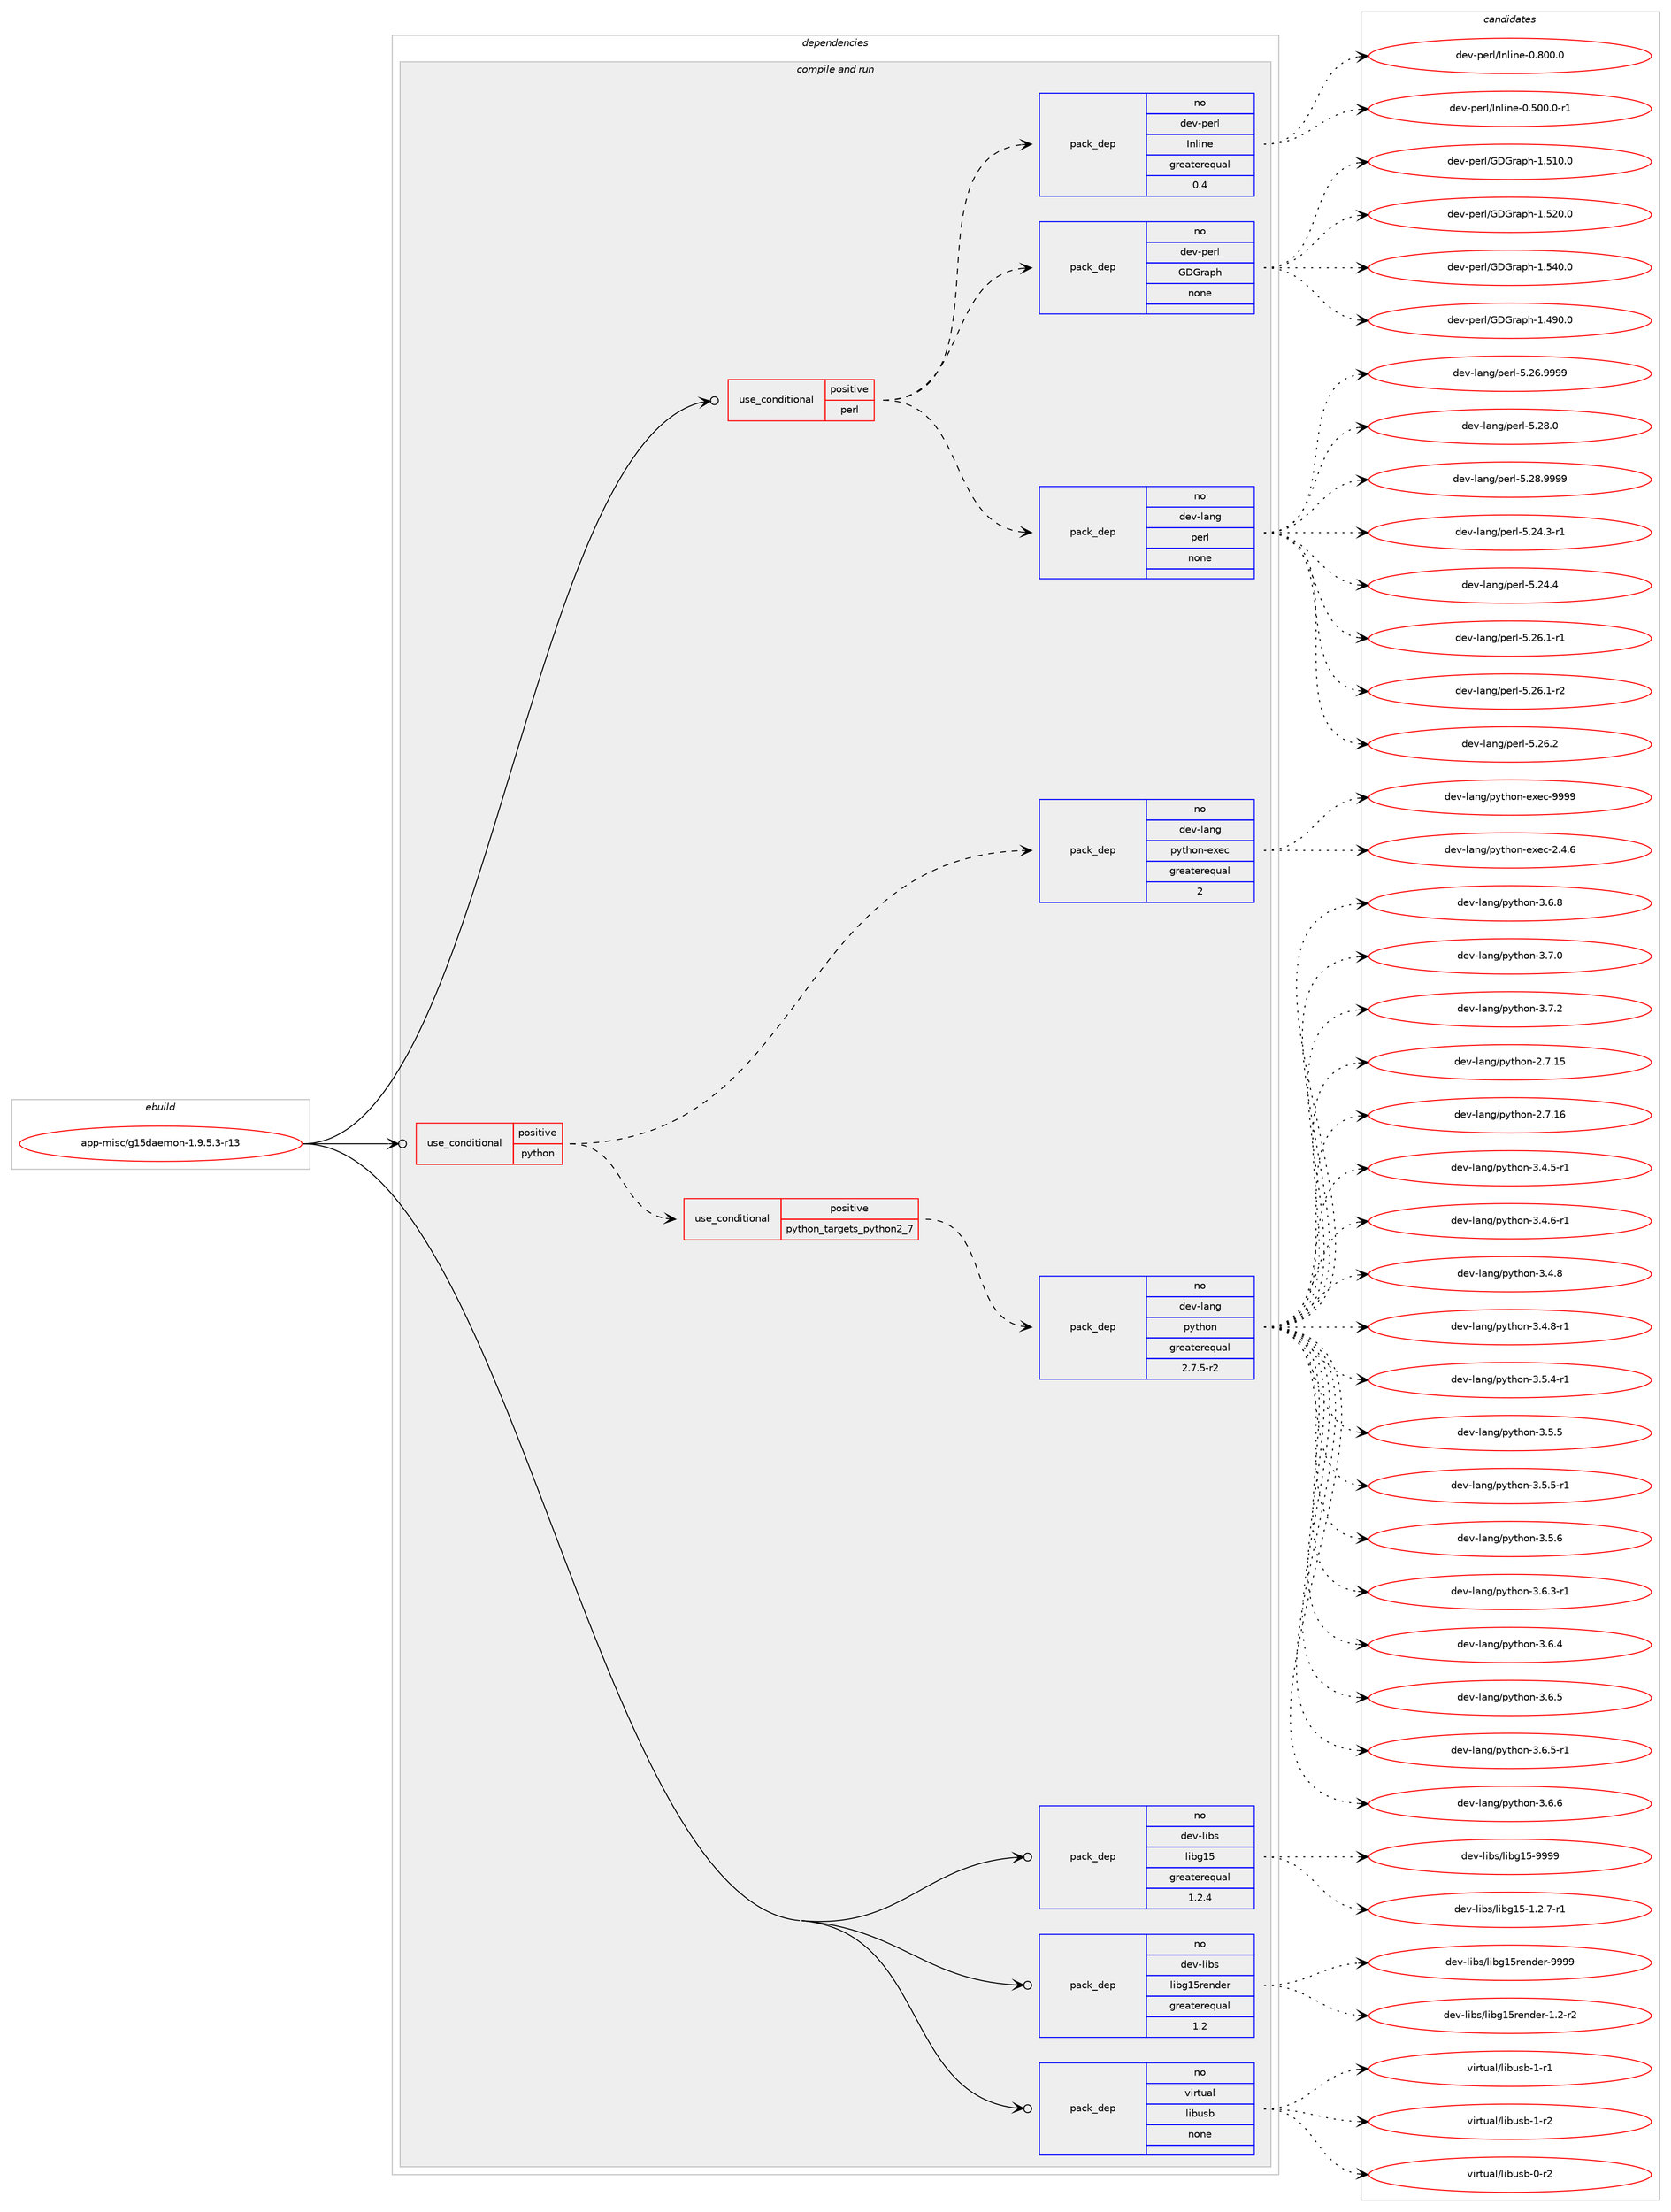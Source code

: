 digraph prolog {

# *************
# Graph options
# *************

newrank=true;
concentrate=true;
compound=true;
graph [rankdir=LR,fontname=Helvetica,fontsize=10,ranksep=1.5];#, ranksep=2.5, nodesep=0.2];
edge  [arrowhead=vee];
node  [fontname=Helvetica,fontsize=10];

# **********
# The ebuild
# **********

subgraph cluster_leftcol {
color=gray;
rank=same;
label=<<i>ebuild</i>>;
id [label="app-misc/g15daemon-1.9.5.3-r13", color=red, width=4, href="../app-misc/g15daemon-1.9.5.3-r13.svg"];
}

# ****************
# The dependencies
# ****************

subgraph cluster_midcol {
color=gray;
label=<<i>dependencies</i>>;
subgraph cluster_compile {
fillcolor="#eeeeee";
style=filled;
label=<<i>compile</i>>;
}
subgraph cluster_compileandrun {
fillcolor="#eeeeee";
style=filled;
label=<<i>compile and run</i>>;
subgraph cond353239 {
dependency1298647 [label=<<TABLE BORDER="0" CELLBORDER="1" CELLSPACING="0" CELLPADDING="4"><TR><TD ROWSPAN="3" CELLPADDING="10">use_conditional</TD></TR><TR><TD>positive</TD></TR><TR><TD>perl</TD></TR></TABLE>>, shape=none, color=red];
subgraph pack925198 {
dependency1298648 [label=<<TABLE BORDER="0" CELLBORDER="1" CELLSPACING="0" CELLPADDING="4" WIDTH="220"><TR><TD ROWSPAN="6" CELLPADDING="30">pack_dep</TD></TR><TR><TD WIDTH="110">no</TD></TR><TR><TD>dev-lang</TD></TR><TR><TD>perl</TD></TR><TR><TD>none</TD></TR><TR><TD></TD></TR></TABLE>>, shape=none, color=blue];
}
dependency1298647:e -> dependency1298648:w [weight=20,style="dashed",arrowhead="vee"];
subgraph pack925199 {
dependency1298649 [label=<<TABLE BORDER="0" CELLBORDER="1" CELLSPACING="0" CELLPADDING="4" WIDTH="220"><TR><TD ROWSPAN="6" CELLPADDING="30">pack_dep</TD></TR><TR><TD WIDTH="110">no</TD></TR><TR><TD>dev-perl</TD></TR><TR><TD>GDGraph</TD></TR><TR><TD>none</TD></TR><TR><TD></TD></TR></TABLE>>, shape=none, color=blue];
}
dependency1298647:e -> dependency1298649:w [weight=20,style="dashed",arrowhead="vee"];
subgraph pack925200 {
dependency1298650 [label=<<TABLE BORDER="0" CELLBORDER="1" CELLSPACING="0" CELLPADDING="4" WIDTH="220"><TR><TD ROWSPAN="6" CELLPADDING="30">pack_dep</TD></TR><TR><TD WIDTH="110">no</TD></TR><TR><TD>dev-perl</TD></TR><TR><TD>Inline</TD></TR><TR><TD>greaterequal</TD></TR><TR><TD>0.4</TD></TR></TABLE>>, shape=none, color=blue];
}
dependency1298647:e -> dependency1298650:w [weight=20,style="dashed",arrowhead="vee"];
}
id:e -> dependency1298647:w [weight=20,style="solid",arrowhead="odotvee"];
subgraph cond353240 {
dependency1298651 [label=<<TABLE BORDER="0" CELLBORDER="1" CELLSPACING="0" CELLPADDING="4"><TR><TD ROWSPAN="3" CELLPADDING="10">use_conditional</TD></TR><TR><TD>positive</TD></TR><TR><TD>python</TD></TR></TABLE>>, shape=none, color=red];
subgraph cond353241 {
dependency1298652 [label=<<TABLE BORDER="0" CELLBORDER="1" CELLSPACING="0" CELLPADDING="4"><TR><TD ROWSPAN="3" CELLPADDING="10">use_conditional</TD></TR><TR><TD>positive</TD></TR><TR><TD>python_targets_python2_7</TD></TR></TABLE>>, shape=none, color=red];
subgraph pack925201 {
dependency1298653 [label=<<TABLE BORDER="0" CELLBORDER="1" CELLSPACING="0" CELLPADDING="4" WIDTH="220"><TR><TD ROWSPAN="6" CELLPADDING="30">pack_dep</TD></TR><TR><TD WIDTH="110">no</TD></TR><TR><TD>dev-lang</TD></TR><TR><TD>python</TD></TR><TR><TD>greaterequal</TD></TR><TR><TD>2.7.5-r2</TD></TR></TABLE>>, shape=none, color=blue];
}
dependency1298652:e -> dependency1298653:w [weight=20,style="dashed",arrowhead="vee"];
}
dependency1298651:e -> dependency1298652:w [weight=20,style="dashed",arrowhead="vee"];
subgraph pack925202 {
dependency1298654 [label=<<TABLE BORDER="0" CELLBORDER="1" CELLSPACING="0" CELLPADDING="4" WIDTH="220"><TR><TD ROWSPAN="6" CELLPADDING="30">pack_dep</TD></TR><TR><TD WIDTH="110">no</TD></TR><TR><TD>dev-lang</TD></TR><TR><TD>python-exec</TD></TR><TR><TD>greaterequal</TD></TR><TR><TD>2</TD></TR></TABLE>>, shape=none, color=blue];
}
dependency1298651:e -> dependency1298654:w [weight=20,style="dashed",arrowhead="vee"];
}
id:e -> dependency1298651:w [weight=20,style="solid",arrowhead="odotvee"];
subgraph pack925203 {
dependency1298655 [label=<<TABLE BORDER="0" CELLBORDER="1" CELLSPACING="0" CELLPADDING="4" WIDTH="220"><TR><TD ROWSPAN="6" CELLPADDING="30">pack_dep</TD></TR><TR><TD WIDTH="110">no</TD></TR><TR><TD>dev-libs</TD></TR><TR><TD>libg15</TD></TR><TR><TD>greaterequal</TD></TR><TR><TD>1.2.4</TD></TR></TABLE>>, shape=none, color=blue];
}
id:e -> dependency1298655:w [weight=20,style="solid",arrowhead="odotvee"];
subgraph pack925204 {
dependency1298656 [label=<<TABLE BORDER="0" CELLBORDER="1" CELLSPACING="0" CELLPADDING="4" WIDTH="220"><TR><TD ROWSPAN="6" CELLPADDING="30">pack_dep</TD></TR><TR><TD WIDTH="110">no</TD></TR><TR><TD>dev-libs</TD></TR><TR><TD>libg15render</TD></TR><TR><TD>greaterequal</TD></TR><TR><TD>1.2</TD></TR></TABLE>>, shape=none, color=blue];
}
id:e -> dependency1298656:w [weight=20,style="solid",arrowhead="odotvee"];
subgraph pack925205 {
dependency1298657 [label=<<TABLE BORDER="0" CELLBORDER="1" CELLSPACING="0" CELLPADDING="4" WIDTH="220"><TR><TD ROWSPAN="6" CELLPADDING="30">pack_dep</TD></TR><TR><TD WIDTH="110">no</TD></TR><TR><TD>virtual</TD></TR><TR><TD>libusb</TD></TR><TR><TD>none</TD></TR><TR><TD></TD></TR></TABLE>>, shape=none, color=blue];
}
id:e -> dependency1298657:w [weight=20,style="solid",arrowhead="odotvee"];
}
subgraph cluster_run {
fillcolor="#eeeeee";
style=filled;
label=<<i>run</i>>;
}
}

# **************
# The candidates
# **************

subgraph cluster_choices {
rank=same;
color=gray;
label=<<i>candidates</i>>;

subgraph choice925198 {
color=black;
nodesep=1;
choice100101118451089711010347112101114108455346505246514511449 [label="dev-lang/perl-5.24.3-r1", color=red, width=4,href="../dev-lang/perl-5.24.3-r1.svg"];
choice10010111845108971101034711210111410845534650524652 [label="dev-lang/perl-5.24.4", color=red, width=4,href="../dev-lang/perl-5.24.4.svg"];
choice100101118451089711010347112101114108455346505446494511449 [label="dev-lang/perl-5.26.1-r1", color=red, width=4,href="../dev-lang/perl-5.26.1-r1.svg"];
choice100101118451089711010347112101114108455346505446494511450 [label="dev-lang/perl-5.26.1-r2", color=red, width=4,href="../dev-lang/perl-5.26.1-r2.svg"];
choice10010111845108971101034711210111410845534650544650 [label="dev-lang/perl-5.26.2", color=red, width=4,href="../dev-lang/perl-5.26.2.svg"];
choice10010111845108971101034711210111410845534650544657575757 [label="dev-lang/perl-5.26.9999", color=red, width=4,href="../dev-lang/perl-5.26.9999.svg"];
choice10010111845108971101034711210111410845534650564648 [label="dev-lang/perl-5.28.0", color=red, width=4,href="../dev-lang/perl-5.28.0.svg"];
choice10010111845108971101034711210111410845534650564657575757 [label="dev-lang/perl-5.28.9999", color=red, width=4,href="../dev-lang/perl-5.28.9999.svg"];
dependency1298648:e -> choice100101118451089711010347112101114108455346505246514511449:w [style=dotted,weight="100"];
dependency1298648:e -> choice10010111845108971101034711210111410845534650524652:w [style=dotted,weight="100"];
dependency1298648:e -> choice100101118451089711010347112101114108455346505446494511449:w [style=dotted,weight="100"];
dependency1298648:e -> choice100101118451089711010347112101114108455346505446494511450:w [style=dotted,weight="100"];
dependency1298648:e -> choice10010111845108971101034711210111410845534650544650:w [style=dotted,weight="100"];
dependency1298648:e -> choice10010111845108971101034711210111410845534650544657575757:w [style=dotted,weight="100"];
dependency1298648:e -> choice10010111845108971101034711210111410845534650564648:w [style=dotted,weight="100"];
dependency1298648:e -> choice10010111845108971101034711210111410845534650564657575757:w [style=dotted,weight="100"];
}
subgraph choice925199 {
color=black;
nodesep=1;
choice1001011184511210111410847716871114971121044549465257484648 [label="dev-perl/GDGraph-1.490.0", color=red, width=4,href="../dev-perl/GDGraph-1.490.0.svg"];
choice1001011184511210111410847716871114971121044549465349484648 [label="dev-perl/GDGraph-1.510.0", color=red, width=4,href="../dev-perl/GDGraph-1.510.0.svg"];
choice1001011184511210111410847716871114971121044549465350484648 [label="dev-perl/GDGraph-1.520.0", color=red, width=4,href="../dev-perl/GDGraph-1.520.0.svg"];
choice1001011184511210111410847716871114971121044549465352484648 [label="dev-perl/GDGraph-1.540.0", color=red, width=4,href="../dev-perl/GDGraph-1.540.0.svg"];
dependency1298649:e -> choice1001011184511210111410847716871114971121044549465257484648:w [style=dotted,weight="100"];
dependency1298649:e -> choice1001011184511210111410847716871114971121044549465349484648:w [style=dotted,weight="100"];
dependency1298649:e -> choice1001011184511210111410847716871114971121044549465350484648:w [style=dotted,weight="100"];
dependency1298649:e -> choice1001011184511210111410847716871114971121044549465352484648:w [style=dotted,weight="100"];
}
subgraph choice925200 {
color=black;
nodesep=1;
choice10010111845112101114108477311010810511010145484653484846484511449 [label="dev-perl/Inline-0.500.0-r1", color=red, width=4,href="../dev-perl/Inline-0.500.0-r1.svg"];
choice1001011184511210111410847731101081051101014548465648484648 [label="dev-perl/Inline-0.800.0", color=red, width=4,href="../dev-perl/Inline-0.800.0.svg"];
dependency1298650:e -> choice10010111845112101114108477311010810511010145484653484846484511449:w [style=dotted,weight="100"];
dependency1298650:e -> choice1001011184511210111410847731101081051101014548465648484648:w [style=dotted,weight="100"];
}
subgraph choice925201 {
color=black;
nodesep=1;
choice10010111845108971101034711212111610411111045504655464953 [label="dev-lang/python-2.7.15", color=red, width=4,href="../dev-lang/python-2.7.15.svg"];
choice10010111845108971101034711212111610411111045504655464954 [label="dev-lang/python-2.7.16", color=red, width=4,href="../dev-lang/python-2.7.16.svg"];
choice1001011184510897110103471121211161041111104551465246534511449 [label="dev-lang/python-3.4.5-r1", color=red, width=4,href="../dev-lang/python-3.4.5-r1.svg"];
choice1001011184510897110103471121211161041111104551465246544511449 [label="dev-lang/python-3.4.6-r1", color=red, width=4,href="../dev-lang/python-3.4.6-r1.svg"];
choice100101118451089711010347112121116104111110455146524656 [label="dev-lang/python-3.4.8", color=red, width=4,href="../dev-lang/python-3.4.8.svg"];
choice1001011184510897110103471121211161041111104551465246564511449 [label="dev-lang/python-3.4.8-r1", color=red, width=4,href="../dev-lang/python-3.4.8-r1.svg"];
choice1001011184510897110103471121211161041111104551465346524511449 [label="dev-lang/python-3.5.4-r1", color=red, width=4,href="../dev-lang/python-3.5.4-r1.svg"];
choice100101118451089711010347112121116104111110455146534653 [label="dev-lang/python-3.5.5", color=red, width=4,href="../dev-lang/python-3.5.5.svg"];
choice1001011184510897110103471121211161041111104551465346534511449 [label="dev-lang/python-3.5.5-r1", color=red, width=4,href="../dev-lang/python-3.5.5-r1.svg"];
choice100101118451089711010347112121116104111110455146534654 [label="dev-lang/python-3.5.6", color=red, width=4,href="../dev-lang/python-3.5.6.svg"];
choice1001011184510897110103471121211161041111104551465446514511449 [label="dev-lang/python-3.6.3-r1", color=red, width=4,href="../dev-lang/python-3.6.3-r1.svg"];
choice100101118451089711010347112121116104111110455146544652 [label="dev-lang/python-3.6.4", color=red, width=4,href="../dev-lang/python-3.6.4.svg"];
choice100101118451089711010347112121116104111110455146544653 [label="dev-lang/python-3.6.5", color=red, width=4,href="../dev-lang/python-3.6.5.svg"];
choice1001011184510897110103471121211161041111104551465446534511449 [label="dev-lang/python-3.6.5-r1", color=red, width=4,href="../dev-lang/python-3.6.5-r1.svg"];
choice100101118451089711010347112121116104111110455146544654 [label="dev-lang/python-3.6.6", color=red, width=4,href="../dev-lang/python-3.6.6.svg"];
choice100101118451089711010347112121116104111110455146544656 [label="dev-lang/python-3.6.8", color=red, width=4,href="../dev-lang/python-3.6.8.svg"];
choice100101118451089711010347112121116104111110455146554648 [label="dev-lang/python-3.7.0", color=red, width=4,href="../dev-lang/python-3.7.0.svg"];
choice100101118451089711010347112121116104111110455146554650 [label="dev-lang/python-3.7.2", color=red, width=4,href="../dev-lang/python-3.7.2.svg"];
dependency1298653:e -> choice10010111845108971101034711212111610411111045504655464953:w [style=dotted,weight="100"];
dependency1298653:e -> choice10010111845108971101034711212111610411111045504655464954:w [style=dotted,weight="100"];
dependency1298653:e -> choice1001011184510897110103471121211161041111104551465246534511449:w [style=dotted,weight="100"];
dependency1298653:e -> choice1001011184510897110103471121211161041111104551465246544511449:w [style=dotted,weight="100"];
dependency1298653:e -> choice100101118451089711010347112121116104111110455146524656:w [style=dotted,weight="100"];
dependency1298653:e -> choice1001011184510897110103471121211161041111104551465246564511449:w [style=dotted,weight="100"];
dependency1298653:e -> choice1001011184510897110103471121211161041111104551465346524511449:w [style=dotted,weight="100"];
dependency1298653:e -> choice100101118451089711010347112121116104111110455146534653:w [style=dotted,weight="100"];
dependency1298653:e -> choice1001011184510897110103471121211161041111104551465346534511449:w [style=dotted,weight="100"];
dependency1298653:e -> choice100101118451089711010347112121116104111110455146534654:w [style=dotted,weight="100"];
dependency1298653:e -> choice1001011184510897110103471121211161041111104551465446514511449:w [style=dotted,weight="100"];
dependency1298653:e -> choice100101118451089711010347112121116104111110455146544652:w [style=dotted,weight="100"];
dependency1298653:e -> choice100101118451089711010347112121116104111110455146544653:w [style=dotted,weight="100"];
dependency1298653:e -> choice1001011184510897110103471121211161041111104551465446534511449:w [style=dotted,weight="100"];
dependency1298653:e -> choice100101118451089711010347112121116104111110455146544654:w [style=dotted,weight="100"];
dependency1298653:e -> choice100101118451089711010347112121116104111110455146544656:w [style=dotted,weight="100"];
dependency1298653:e -> choice100101118451089711010347112121116104111110455146554648:w [style=dotted,weight="100"];
dependency1298653:e -> choice100101118451089711010347112121116104111110455146554650:w [style=dotted,weight="100"];
}
subgraph choice925202 {
color=black;
nodesep=1;
choice1001011184510897110103471121211161041111104510112010199455046524654 [label="dev-lang/python-exec-2.4.6", color=red, width=4,href="../dev-lang/python-exec-2.4.6.svg"];
choice10010111845108971101034711212111610411111045101120101994557575757 [label="dev-lang/python-exec-9999", color=red, width=4,href="../dev-lang/python-exec-9999.svg"];
dependency1298654:e -> choice1001011184510897110103471121211161041111104510112010199455046524654:w [style=dotted,weight="100"];
dependency1298654:e -> choice10010111845108971101034711212111610411111045101120101994557575757:w [style=dotted,weight="100"];
}
subgraph choice925203 {
color=black;
nodesep=1;
choice1001011184510810598115471081059810349534549465046554511449 [label="dev-libs/libg15-1.2.7-r1", color=red, width=4,href="../dev-libs/libg15-1.2.7-r1.svg"];
choice1001011184510810598115471081059810349534557575757 [label="dev-libs/libg15-9999", color=red, width=4,href="../dev-libs/libg15-9999.svg"];
dependency1298655:e -> choice1001011184510810598115471081059810349534549465046554511449:w [style=dotted,weight="100"];
dependency1298655:e -> choice1001011184510810598115471081059810349534557575757:w [style=dotted,weight="100"];
}
subgraph choice925204 {
color=black;
nodesep=1;
choice100101118451081059811547108105981034953114101110100101114454946504511450 [label="dev-libs/libg15render-1.2-r2", color=red, width=4,href="../dev-libs/libg15render-1.2-r2.svg"];
choice1001011184510810598115471081059810349531141011101001011144557575757 [label="dev-libs/libg15render-9999", color=red, width=4,href="../dev-libs/libg15render-9999.svg"];
dependency1298656:e -> choice100101118451081059811547108105981034953114101110100101114454946504511450:w [style=dotted,weight="100"];
dependency1298656:e -> choice1001011184510810598115471081059810349531141011101001011144557575757:w [style=dotted,weight="100"];
}
subgraph choice925205 {
color=black;
nodesep=1;
choice1181051141161179710847108105981171159845484511450 [label="virtual/libusb-0-r2", color=red, width=4,href="../virtual/libusb-0-r2.svg"];
choice1181051141161179710847108105981171159845494511449 [label="virtual/libusb-1-r1", color=red, width=4,href="../virtual/libusb-1-r1.svg"];
choice1181051141161179710847108105981171159845494511450 [label="virtual/libusb-1-r2", color=red, width=4,href="../virtual/libusb-1-r2.svg"];
dependency1298657:e -> choice1181051141161179710847108105981171159845484511450:w [style=dotted,weight="100"];
dependency1298657:e -> choice1181051141161179710847108105981171159845494511449:w [style=dotted,weight="100"];
dependency1298657:e -> choice1181051141161179710847108105981171159845494511450:w [style=dotted,weight="100"];
}
}

}
